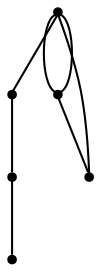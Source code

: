 graph {
  node [shape=point,comment="{\"directed\":false,\"doi\":\"10.1007/978-3-030-68766-3_17\",\"figure\":\"3 (1)\"}"]

  v0 [pos="1240.1580428130987,295.4721811564784"]
  v1 [pos="1233.944564166166,322.06376847527076"]
  v2 [pos="1146.96400242657,304.66110360347363"]
  v3 [pos="1137.6458828739546,332.3778900803071"]
  v4 [pos="1129.56741952436,287.2713629191772"]
  v5 [pos="1120.874374117715,313.35836643051596"]

  v0 -- v1 [id="-1",pos="1240.1580428130987,295.4721811564784 1240.3683932988436,307.98495663686515 1240.3683932988436,307.98495663686515 1240.3683932988436,307.98495663686515 1233.9215451589591,308.0099783725676 1233.9215451589591,308.0099783725676 1233.9215451589591,308.0099783725676 1233.944564166166,322.06376847527076 1233.944564166166,322.06376847527076 1233.944564166166,322.06376847527076"]
  v4 -- v2 [id="-2",pos="1129.56741952436,287.2713629191772 1094.7744444851928,322.06205160903454 1094.7744444851928,322.06205160903454 1094.7744444851928,322.06205160903454 1164.3605217403626,391.64727604087125 1164.3605217403626,391.64727604087125 1164.3605217403626,391.64727604087125 1233.9465989955322,182.89160274536124 1233.9465989955322,182.89160274536124 1233.9465989955322,182.89160274536124 1303.5284794151337,252.4768271771979 1303.5284794151337,252.4768271771979 1303.5284794151337,252.4768271771979 1146.96400242657,304.66110360347363 1146.96400242657,304.66110360347363 1146.96400242657,304.66110360347363"]
  v5 -- v2 [id="-4",pos="1120.874374117715,313.35836643051596 1146.96400242657,304.66110360347363 1146.96400242657,304.66110360347363 1146.96400242657,304.66110360347363"]
  v5 -- v4 [id="-5",pos="1120.874374117715,313.35836643051596 1120.8744377061328,304.66768492404594 1120.8744377061328,304.66768492404594 1120.8744377061328,304.66768492404594 1125.2209604094553,304.66768492404594 1125.2209604094553,304.66768492404594 1125.2209604094553,304.66768492404594 1125.2209604094553,295.96638428196655 1125.2209604094553,295.96638428196655 1125.2209604094553,295.96638428196655 1129.5716799483457,295.96638428196655 1129.5716799483457,295.96638428196655 1129.5716799483457,295.96638428196655 1129.56741952436,287.2713629191772 1129.56741952436,287.2713629191772 1129.56741952436,287.2713629191772"]
  v2 -- v5 [id="-6",pos="1146.96400242657,304.66110360347363 1137.6479177033211,303.6718389193791 1137.6479177033211,303.6718389193791 1137.6479177033211,303.6718389193791 1137.6396512090203,312.977381095163 1137.6396512090203,312.977381095163 1137.6396512090203,312.977381095163 1120.874374117715,313.35836643051596 1120.874374117715,313.35836643051596 1120.874374117715,313.35836643051596"]
  v2 -- v3 [id="-8",pos="1146.96400242657,304.66110360347363 1147.186943419019,321.97859283366097 1147.186943419019,321.97859283366097 1147.186943419019,321.97859283366097 1138.2687950137233,322.06195622757696 1138.2687950137233,322.06195622757696 1138.2687950137233,322.06195622757696 1137.6458828739546,332.3778900803071 1137.6458828739546,332.3778900803071 1137.6458828739546,332.3778900803071"]
  v3 -- v0 [id="-9",pos="1137.6458828739546,332.3778900803071 1162.2476057970966,332.3759665542461 1162.2476057970966,332.3759665542461 1162.2476057970966,332.3759665542461 1162.2476057970966,324.17475089420503 1162.2476057970966,324.17475089420503 1162.2476057970966,324.17475089420503 1174.5495482617685,324.17475089420503 1174.5495482617685,324.17475089420503 1174.5495482617685,324.17475089420503 1174.5495482617685,315.97356702798317 1174.5495482617685,315.97356702798317 1174.5495482617685,315.97356702798317 1199.1493635323793,315.97356702798317 1199.1493635323793,315.97356702798317 1199.1493635323793,315.97356702798317 1199.1493635323793,307.776516358256 1199.1493635323793,307.776516358256 1199.1493635323793,307.776516358256 1219.6525585812205,307.776516358256 1219.6525585812205,307.776516358256 1219.6525585812205,307.776516358256 1219.6525585812205,295.4747246620136 1219.6525585812205,295.4747246620136 1219.6525585812205,295.4747246620136 1240.1580428130987,295.4721811564784 1240.1580428130987,295.4721811564784 1240.1580428130987,295.4721811564784"]
}
